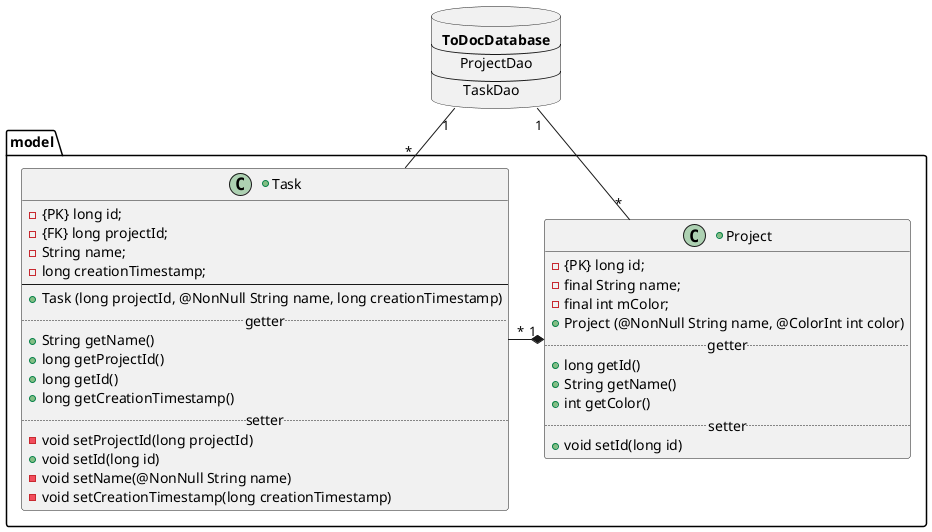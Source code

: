 @startuml

package model {

    +class Project {
        - {PK} long id;
        - final String name;
        - final int mColor;
        + Project (@NonNull String name, @ColorInt int color)
        ..getter..
        + long getId()
        + String getName()
        + int getColor()
        ..setter..
        + void setId(long id)
    }

    +class Task {
        - {PK} long id;
        - {FK} long projectId;
        - String name;
        - long creationTimestamp;
        --
        + Task (long projectId, @NonNull String name, long creationTimestamp)
        ..getter..
        + String getName()
        + long getProjectId()
        + long getId()
        + long getCreationTimestamp()
        ..setter..
        - void setProjectId(long projectId)
        + void setId(long id)
        - void setName(@NonNull String name)
        - void setCreationTimestamp(long creationTimestamp)
    }

}

database ToDocDatabase [
<b>ToDocDatabase
--
     ProjectDao
--
      TaskDao
]

Project "1"*-l-"*" Task

ToDocDatabase "1"--"*" Project
ToDocDatabase "1"--"*" Task


@enduml